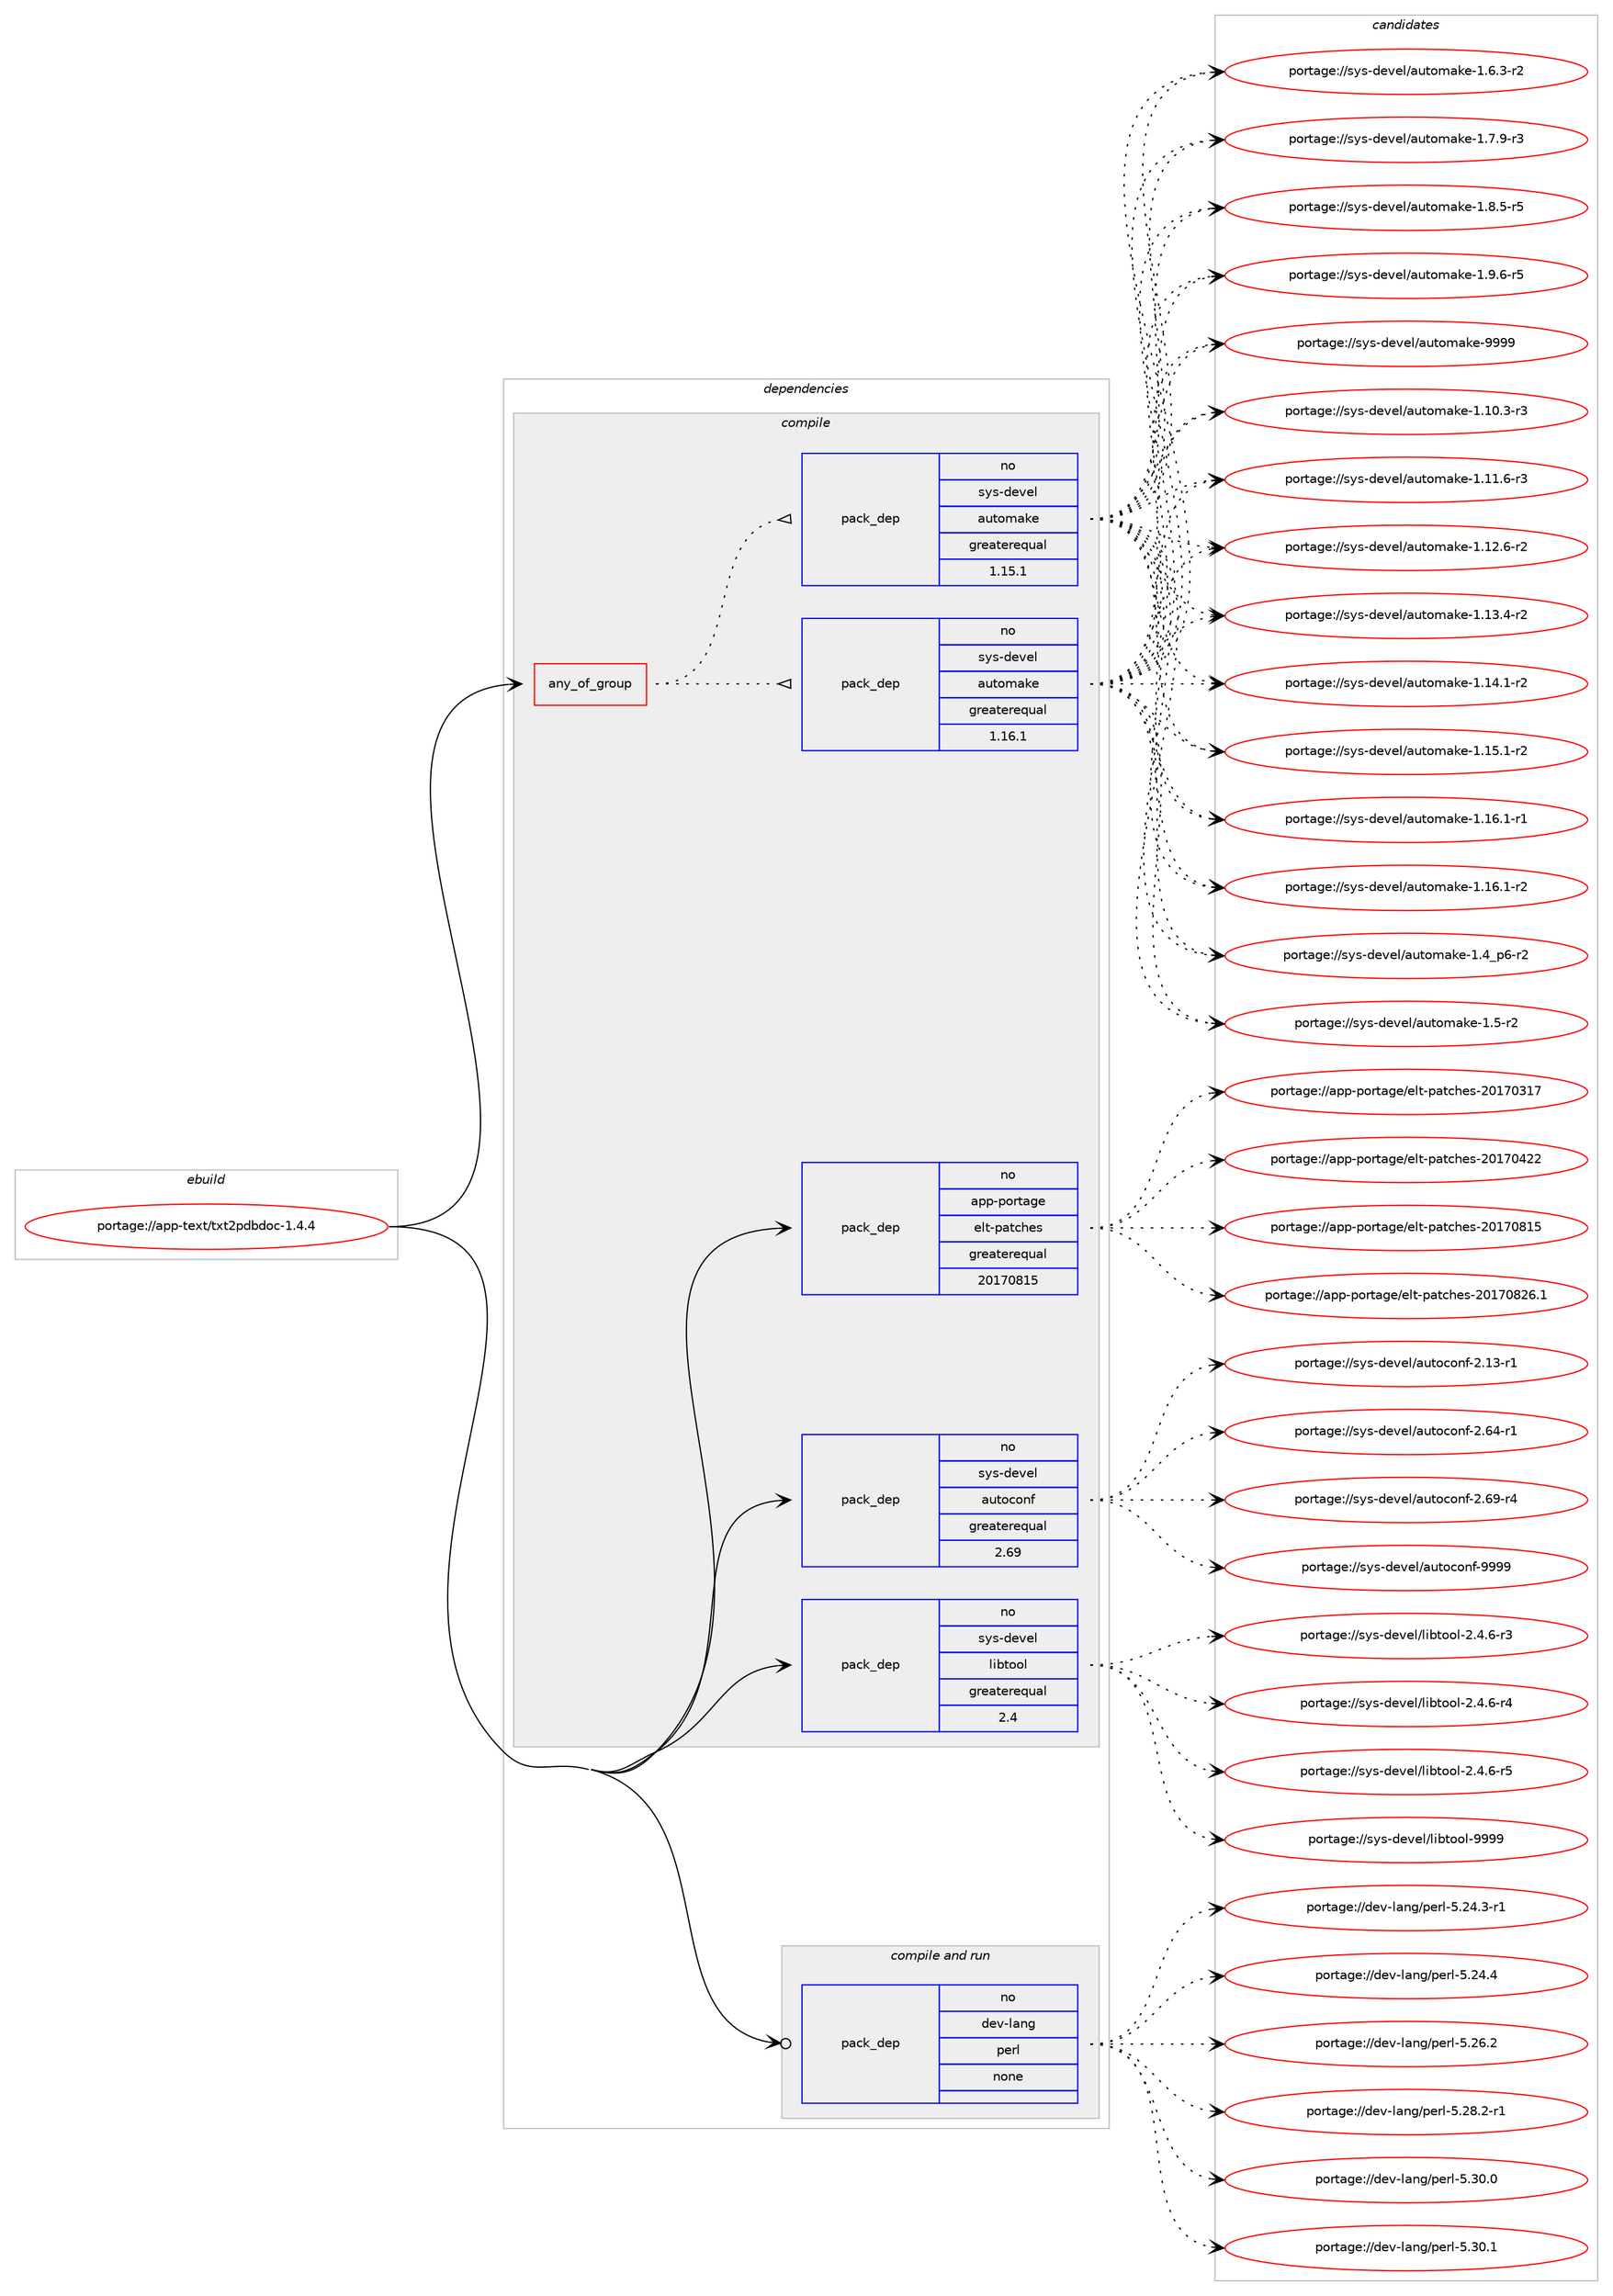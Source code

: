digraph prolog {

# *************
# Graph options
# *************

newrank=true;
concentrate=true;
compound=true;
graph [rankdir=LR,fontname=Helvetica,fontsize=10,ranksep=1.5];#, ranksep=2.5, nodesep=0.2];
edge  [arrowhead=vee];
node  [fontname=Helvetica,fontsize=10];

# **********
# The ebuild
# **********

subgraph cluster_leftcol {
color=gray;
rank=same;
label=<<i>ebuild</i>>;
id [label="portage://app-text/txt2pdbdoc-1.4.4", color=red, width=4, href="../app-text/txt2pdbdoc-1.4.4.svg"];
}

# ****************
# The dependencies
# ****************

subgraph cluster_midcol {
color=gray;
label=<<i>dependencies</i>>;
subgraph cluster_compile {
fillcolor="#eeeeee";
style=filled;
label=<<i>compile</i>>;
subgraph any803 {
dependency48286 [label=<<TABLE BORDER="0" CELLBORDER="1" CELLSPACING="0" CELLPADDING="4"><TR><TD CELLPADDING="10">any_of_group</TD></TR></TABLE>>, shape=none, color=red];subgraph pack35926 {
dependency48287 [label=<<TABLE BORDER="0" CELLBORDER="1" CELLSPACING="0" CELLPADDING="4" WIDTH="220"><TR><TD ROWSPAN="6" CELLPADDING="30">pack_dep</TD></TR><TR><TD WIDTH="110">no</TD></TR><TR><TD>sys-devel</TD></TR><TR><TD>automake</TD></TR><TR><TD>greaterequal</TD></TR><TR><TD>1.16.1</TD></TR></TABLE>>, shape=none, color=blue];
}
dependency48286:e -> dependency48287:w [weight=20,style="dotted",arrowhead="oinv"];
subgraph pack35927 {
dependency48288 [label=<<TABLE BORDER="0" CELLBORDER="1" CELLSPACING="0" CELLPADDING="4" WIDTH="220"><TR><TD ROWSPAN="6" CELLPADDING="30">pack_dep</TD></TR><TR><TD WIDTH="110">no</TD></TR><TR><TD>sys-devel</TD></TR><TR><TD>automake</TD></TR><TR><TD>greaterequal</TD></TR><TR><TD>1.15.1</TD></TR></TABLE>>, shape=none, color=blue];
}
dependency48286:e -> dependency48288:w [weight=20,style="dotted",arrowhead="oinv"];
}
id:e -> dependency48286:w [weight=20,style="solid",arrowhead="vee"];
subgraph pack35928 {
dependency48289 [label=<<TABLE BORDER="0" CELLBORDER="1" CELLSPACING="0" CELLPADDING="4" WIDTH="220"><TR><TD ROWSPAN="6" CELLPADDING="30">pack_dep</TD></TR><TR><TD WIDTH="110">no</TD></TR><TR><TD>app-portage</TD></TR><TR><TD>elt-patches</TD></TR><TR><TD>greaterequal</TD></TR><TR><TD>20170815</TD></TR></TABLE>>, shape=none, color=blue];
}
id:e -> dependency48289:w [weight=20,style="solid",arrowhead="vee"];
subgraph pack35929 {
dependency48290 [label=<<TABLE BORDER="0" CELLBORDER="1" CELLSPACING="0" CELLPADDING="4" WIDTH="220"><TR><TD ROWSPAN="6" CELLPADDING="30">pack_dep</TD></TR><TR><TD WIDTH="110">no</TD></TR><TR><TD>sys-devel</TD></TR><TR><TD>autoconf</TD></TR><TR><TD>greaterequal</TD></TR><TR><TD>2.69</TD></TR></TABLE>>, shape=none, color=blue];
}
id:e -> dependency48290:w [weight=20,style="solid",arrowhead="vee"];
subgraph pack35930 {
dependency48291 [label=<<TABLE BORDER="0" CELLBORDER="1" CELLSPACING="0" CELLPADDING="4" WIDTH="220"><TR><TD ROWSPAN="6" CELLPADDING="30">pack_dep</TD></TR><TR><TD WIDTH="110">no</TD></TR><TR><TD>sys-devel</TD></TR><TR><TD>libtool</TD></TR><TR><TD>greaterequal</TD></TR><TR><TD>2.4</TD></TR></TABLE>>, shape=none, color=blue];
}
id:e -> dependency48291:w [weight=20,style="solid",arrowhead="vee"];
}
subgraph cluster_compileandrun {
fillcolor="#eeeeee";
style=filled;
label=<<i>compile and run</i>>;
subgraph pack35931 {
dependency48292 [label=<<TABLE BORDER="0" CELLBORDER="1" CELLSPACING="0" CELLPADDING="4" WIDTH="220"><TR><TD ROWSPAN="6" CELLPADDING="30">pack_dep</TD></TR><TR><TD WIDTH="110">no</TD></TR><TR><TD>dev-lang</TD></TR><TR><TD>perl</TD></TR><TR><TD>none</TD></TR><TR><TD></TD></TR></TABLE>>, shape=none, color=blue];
}
id:e -> dependency48292:w [weight=20,style="solid",arrowhead="odotvee"];
}
subgraph cluster_run {
fillcolor="#eeeeee";
style=filled;
label=<<i>run</i>>;
}
}

# **************
# The candidates
# **************

subgraph cluster_choices {
rank=same;
color=gray;
label=<<i>candidates</i>>;

subgraph choice35926 {
color=black;
nodesep=1;
choiceportage11512111545100101118101108479711711611110997107101454946494846514511451 [label="portage://sys-devel/automake-1.10.3-r3", color=red, width=4,href="../sys-devel/automake-1.10.3-r3.svg"];
choiceportage11512111545100101118101108479711711611110997107101454946494946544511451 [label="portage://sys-devel/automake-1.11.6-r3", color=red, width=4,href="../sys-devel/automake-1.11.6-r3.svg"];
choiceportage11512111545100101118101108479711711611110997107101454946495046544511450 [label="portage://sys-devel/automake-1.12.6-r2", color=red, width=4,href="../sys-devel/automake-1.12.6-r2.svg"];
choiceportage11512111545100101118101108479711711611110997107101454946495146524511450 [label="portage://sys-devel/automake-1.13.4-r2", color=red, width=4,href="../sys-devel/automake-1.13.4-r2.svg"];
choiceportage11512111545100101118101108479711711611110997107101454946495246494511450 [label="portage://sys-devel/automake-1.14.1-r2", color=red, width=4,href="../sys-devel/automake-1.14.1-r2.svg"];
choiceportage11512111545100101118101108479711711611110997107101454946495346494511450 [label="portage://sys-devel/automake-1.15.1-r2", color=red, width=4,href="../sys-devel/automake-1.15.1-r2.svg"];
choiceportage11512111545100101118101108479711711611110997107101454946495446494511449 [label="portage://sys-devel/automake-1.16.1-r1", color=red, width=4,href="../sys-devel/automake-1.16.1-r1.svg"];
choiceportage11512111545100101118101108479711711611110997107101454946495446494511450 [label="portage://sys-devel/automake-1.16.1-r2", color=red, width=4,href="../sys-devel/automake-1.16.1-r2.svg"];
choiceportage115121115451001011181011084797117116111109971071014549465295112544511450 [label="portage://sys-devel/automake-1.4_p6-r2", color=red, width=4,href="../sys-devel/automake-1.4_p6-r2.svg"];
choiceportage11512111545100101118101108479711711611110997107101454946534511450 [label="portage://sys-devel/automake-1.5-r2", color=red, width=4,href="../sys-devel/automake-1.5-r2.svg"];
choiceportage115121115451001011181011084797117116111109971071014549465446514511450 [label="portage://sys-devel/automake-1.6.3-r2", color=red, width=4,href="../sys-devel/automake-1.6.3-r2.svg"];
choiceportage115121115451001011181011084797117116111109971071014549465546574511451 [label="portage://sys-devel/automake-1.7.9-r3", color=red, width=4,href="../sys-devel/automake-1.7.9-r3.svg"];
choiceportage115121115451001011181011084797117116111109971071014549465646534511453 [label="portage://sys-devel/automake-1.8.5-r5", color=red, width=4,href="../sys-devel/automake-1.8.5-r5.svg"];
choiceportage115121115451001011181011084797117116111109971071014549465746544511453 [label="portage://sys-devel/automake-1.9.6-r5", color=red, width=4,href="../sys-devel/automake-1.9.6-r5.svg"];
choiceportage115121115451001011181011084797117116111109971071014557575757 [label="portage://sys-devel/automake-9999", color=red, width=4,href="../sys-devel/automake-9999.svg"];
dependency48287:e -> choiceportage11512111545100101118101108479711711611110997107101454946494846514511451:w [style=dotted,weight="100"];
dependency48287:e -> choiceportage11512111545100101118101108479711711611110997107101454946494946544511451:w [style=dotted,weight="100"];
dependency48287:e -> choiceportage11512111545100101118101108479711711611110997107101454946495046544511450:w [style=dotted,weight="100"];
dependency48287:e -> choiceportage11512111545100101118101108479711711611110997107101454946495146524511450:w [style=dotted,weight="100"];
dependency48287:e -> choiceportage11512111545100101118101108479711711611110997107101454946495246494511450:w [style=dotted,weight="100"];
dependency48287:e -> choiceportage11512111545100101118101108479711711611110997107101454946495346494511450:w [style=dotted,weight="100"];
dependency48287:e -> choiceportage11512111545100101118101108479711711611110997107101454946495446494511449:w [style=dotted,weight="100"];
dependency48287:e -> choiceportage11512111545100101118101108479711711611110997107101454946495446494511450:w [style=dotted,weight="100"];
dependency48287:e -> choiceportage115121115451001011181011084797117116111109971071014549465295112544511450:w [style=dotted,weight="100"];
dependency48287:e -> choiceportage11512111545100101118101108479711711611110997107101454946534511450:w [style=dotted,weight="100"];
dependency48287:e -> choiceportage115121115451001011181011084797117116111109971071014549465446514511450:w [style=dotted,weight="100"];
dependency48287:e -> choiceportage115121115451001011181011084797117116111109971071014549465546574511451:w [style=dotted,weight="100"];
dependency48287:e -> choiceportage115121115451001011181011084797117116111109971071014549465646534511453:w [style=dotted,weight="100"];
dependency48287:e -> choiceportage115121115451001011181011084797117116111109971071014549465746544511453:w [style=dotted,weight="100"];
dependency48287:e -> choiceportage115121115451001011181011084797117116111109971071014557575757:w [style=dotted,weight="100"];
}
subgraph choice35927 {
color=black;
nodesep=1;
choiceportage11512111545100101118101108479711711611110997107101454946494846514511451 [label="portage://sys-devel/automake-1.10.3-r3", color=red, width=4,href="../sys-devel/automake-1.10.3-r3.svg"];
choiceportage11512111545100101118101108479711711611110997107101454946494946544511451 [label="portage://sys-devel/automake-1.11.6-r3", color=red, width=4,href="../sys-devel/automake-1.11.6-r3.svg"];
choiceportage11512111545100101118101108479711711611110997107101454946495046544511450 [label="portage://sys-devel/automake-1.12.6-r2", color=red, width=4,href="../sys-devel/automake-1.12.6-r2.svg"];
choiceportage11512111545100101118101108479711711611110997107101454946495146524511450 [label="portage://sys-devel/automake-1.13.4-r2", color=red, width=4,href="../sys-devel/automake-1.13.4-r2.svg"];
choiceportage11512111545100101118101108479711711611110997107101454946495246494511450 [label="portage://sys-devel/automake-1.14.1-r2", color=red, width=4,href="../sys-devel/automake-1.14.1-r2.svg"];
choiceportage11512111545100101118101108479711711611110997107101454946495346494511450 [label="portage://sys-devel/automake-1.15.1-r2", color=red, width=4,href="../sys-devel/automake-1.15.1-r2.svg"];
choiceportage11512111545100101118101108479711711611110997107101454946495446494511449 [label="portage://sys-devel/automake-1.16.1-r1", color=red, width=4,href="../sys-devel/automake-1.16.1-r1.svg"];
choiceportage11512111545100101118101108479711711611110997107101454946495446494511450 [label="portage://sys-devel/automake-1.16.1-r2", color=red, width=4,href="../sys-devel/automake-1.16.1-r2.svg"];
choiceportage115121115451001011181011084797117116111109971071014549465295112544511450 [label="portage://sys-devel/automake-1.4_p6-r2", color=red, width=4,href="../sys-devel/automake-1.4_p6-r2.svg"];
choiceportage11512111545100101118101108479711711611110997107101454946534511450 [label="portage://sys-devel/automake-1.5-r2", color=red, width=4,href="../sys-devel/automake-1.5-r2.svg"];
choiceportage115121115451001011181011084797117116111109971071014549465446514511450 [label="portage://sys-devel/automake-1.6.3-r2", color=red, width=4,href="../sys-devel/automake-1.6.3-r2.svg"];
choiceportage115121115451001011181011084797117116111109971071014549465546574511451 [label="portage://sys-devel/automake-1.7.9-r3", color=red, width=4,href="../sys-devel/automake-1.7.9-r3.svg"];
choiceportage115121115451001011181011084797117116111109971071014549465646534511453 [label="portage://sys-devel/automake-1.8.5-r5", color=red, width=4,href="../sys-devel/automake-1.8.5-r5.svg"];
choiceportage115121115451001011181011084797117116111109971071014549465746544511453 [label="portage://sys-devel/automake-1.9.6-r5", color=red, width=4,href="../sys-devel/automake-1.9.6-r5.svg"];
choiceportage115121115451001011181011084797117116111109971071014557575757 [label="portage://sys-devel/automake-9999", color=red, width=4,href="../sys-devel/automake-9999.svg"];
dependency48288:e -> choiceportage11512111545100101118101108479711711611110997107101454946494846514511451:w [style=dotted,weight="100"];
dependency48288:e -> choiceportage11512111545100101118101108479711711611110997107101454946494946544511451:w [style=dotted,weight="100"];
dependency48288:e -> choiceportage11512111545100101118101108479711711611110997107101454946495046544511450:w [style=dotted,weight="100"];
dependency48288:e -> choiceportage11512111545100101118101108479711711611110997107101454946495146524511450:w [style=dotted,weight="100"];
dependency48288:e -> choiceportage11512111545100101118101108479711711611110997107101454946495246494511450:w [style=dotted,weight="100"];
dependency48288:e -> choiceportage11512111545100101118101108479711711611110997107101454946495346494511450:w [style=dotted,weight="100"];
dependency48288:e -> choiceportage11512111545100101118101108479711711611110997107101454946495446494511449:w [style=dotted,weight="100"];
dependency48288:e -> choiceportage11512111545100101118101108479711711611110997107101454946495446494511450:w [style=dotted,weight="100"];
dependency48288:e -> choiceportage115121115451001011181011084797117116111109971071014549465295112544511450:w [style=dotted,weight="100"];
dependency48288:e -> choiceportage11512111545100101118101108479711711611110997107101454946534511450:w [style=dotted,weight="100"];
dependency48288:e -> choiceportage115121115451001011181011084797117116111109971071014549465446514511450:w [style=dotted,weight="100"];
dependency48288:e -> choiceportage115121115451001011181011084797117116111109971071014549465546574511451:w [style=dotted,weight="100"];
dependency48288:e -> choiceportage115121115451001011181011084797117116111109971071014549465646534511453:w [style=dotted,weight="100"];
dependency48288:e -> choiceportage115121115451001011181011084797117116111109971071014549465746544511453:w [style=dotted,weight="100"];
dependency48288:e -> choiceportage115121115451001011181011084797117116111109971071014557575757:w [style=dotted,weight="100"];
}
subgraph choice35928 {
color=black;
nodesep=1;
choiceportage97112112451121111141169710310147101108116451129711699104101115455048495548514955 [label="portage://app-portage/elt-patches-20170317", color=red, width=4,href="../app-portage/elt-patches-20170317.svg"];
choiceportage97112112451121111141169710310147101108116451129711699104101115455048495548525050 [label="portage://app-portage/elt-patches-20170422", color=red, width=4,href="../app-portage/elt-patches-20170422.svg"];
choiceportage97112112451121111141169710310147101108116451129711699104101115455048495548564953 [label="portage://app-portage/elt-patches-20170815", color=red, width=4,href="../app-portage/elt-patches-20170815.svg"];
choiceportage971121124511211111411697103101471011081164511297116991041011154550484955485650544649 [label="portage://app-portage/elt-patches-20170826.1", color=red, width=4,href="../app-portage/elt-patches-20170826.1.svg"];
dependency48289:e -> choiceportage97112112451121111141169710310147101108116451129711699104101115455048495548514955:w [style=dotted,weight="100"];
dependency48289:e -> choiceportage97112112451121111141169710310147101108116451129711699104101115455048495548525050:w [style=dotted,weight="100"];
dependency48289:e -> choiceportage97112112451121111141169710310147101108116451129711699104101115455048495548564953:w [style=dotted,weight="100"];
dependency48289:e -> choiceportage971121124511211111411697103101471011081164511297116991041011154550484955485650544649:w [style=dotted,weight="100"];
}
subgraph choice35929 {
color=black;
nodesep=1;
choiceportage1151211154510010111810110847971171161119911111010245504649514511449 [label="portage://sys-devel/autoconf-2.13-r1", color=red, width=4,href="../sys-devel/autoconf-2.13-r1.svg"];
choiceportage1151211154510010111810110847971171161119911111010245504654524511449 [label="portage://sys-devel/autoconf-2.64-r1", color=red, width=4,href="../sys-devel/autoconf-2.64-r1.svg"];
choiceportage1151211154510010111810110847971171161119911111010245504654574511452 [label="portage://sys-devel/autoconf-2.69-r4", color=red, width=4,href="../sys-devel/autoconf-2.69-r4.svg"];
choiceportage115121115451001011181011084797117116111991111101024557575757 [label="portage://sys-devel/autoconf-9999", color=red, width=4,href="../sys-devel/autoconf-9999.svg"];
dependency48290:e -> choiceportage1151211154510010111810110847971171161119911111010245504649514511449:w [style=dotted,weight="100"];
dependency48290:e -> choiceportage1151211154510010111810110847971171161119911111010245504654524511449:w [style=dotted,weight="100"];
dependency48290:e -> choiceportage1151211154510010111810110847971171161119911111010245504654574511452:w [style=dotted,weight="100"];
dependency48290:e -> choiceportage115121115451001011181011084797117116111991111101024557575757:w [style=dotted,weight="100"];
}
subgraph choice35930 {
color=black;
nodesep=1;
choiceportage1151211154510010111810110847108105981161111111084550465246544511451 [label="portage://sys-devel/libtool-2.4.6-r3", color=red, width=4,href="../sys-devel/libtool-2.4.6-r3.svg"];
choiceportage1151211154510010111810110847108105981161111111084550465246544511452 [label="portage://sys-devel/libtool-2.4.6-r4", color=red, width=4,href="../sys-devel/libtool-2.4.6-r4.svg"];
choiceportage1151211154510010111810110847108105981161111111084550465246544511453 [label="portage://sys-devel/libtool-2.4.6-r5", color=red, width=4,href="../sys-devel/libtool-2.4.6-r5.svg"];
choiceportage1151211154510010111810110847108105981161111111084557575757 [label="portage://sys-devel/libtool-9999", color=red, width=4,href="../sys-devel/libtool-9999.svg"];
dependency48291:e -> choiceportage1151211154510010111810110847108105981161111111084550465246544511451:w [style=dotted,weight="100"];
dependency48291:e -> choiceportage1151211154510010111810110847108105981161111111084550465246544511452:w [style=dotted,weight="100"];
dependency48291:e -> choiceportage1151211154510010111810110847108105981161111111084550465246544511453:w [style=dotted,weight="100"];
dependency48291:e -> choiceportage1151211154510010111810110847108105981161111111084557575757:w [style=dotted,weight="100"];
}
subgraph choice35931 {
color=black;
nodesep=1;
choiceportage100101118451089711010347112101114108455346505246514511449 [label="portage://dev-lang/perl-5.24.3-r1", color=red, width=4,href="../dev-lang/perl-5.24.3-r1.svg"];
choiceportage10010111845108971101034711210111410845534650524652 [label="portage://dev-lang/perl-5.24.4", color=red, width=4,href="../dev-lang/perl-5.24.4.svg"];
choiceportage10010111845108971101034711210111410845534650544650 [label="portage://dev-lang/perl-5.26.2", color=red, width=4,href="../dev-lang/perl-5.26.2.svg"];
choiceportage100101118451089711010347112101114108455346505646504511449 [label="portage://dev-lang/perl-5.28.2-r1", color=red, width=4,href="../dev-lang/perl-5.28.2-r1.svg"];
choiceportage10010111845108971101034711210111410845534651484648 [label="portage://dev-lang/perl-5.30.0", color=red, width=4,href="../dev-lang/perl-5.30.0.svg"];
choiceportage10010111845108971101034711210111410845534651484649 [label="portage://dev-lang/perl-5.30.1", color=red, width=4,href="../dev-lang/perl-5.30.1.svg"];
dependency48292:e -> choiceportage100101118451089711010347112101114108455346505246514511449:w [style=dotted,weight="100"];
dependency48292:e -> choiceportage10010111845108971101034711210111410845534650524652:w [style=dotted,weight="100"];
dependency48292:e -> choiceportage10010111845108971101034711210111410845534650544650:w [style=dotted,weight="100"];
dependency48292:e -> choiceportage100101118451089711010347112101114108455346505646504511449:w [style=dotted,weight="100"];
dependency48292:e -> choiceportage10010111845108971101034711210111410845534651484648:w [style=dotted,weight="100"];
dependency48292:e -> choiceportage10010111845108971101034711210111410845534651484649:w [style=dotted,weight="100"];
}
}

}
